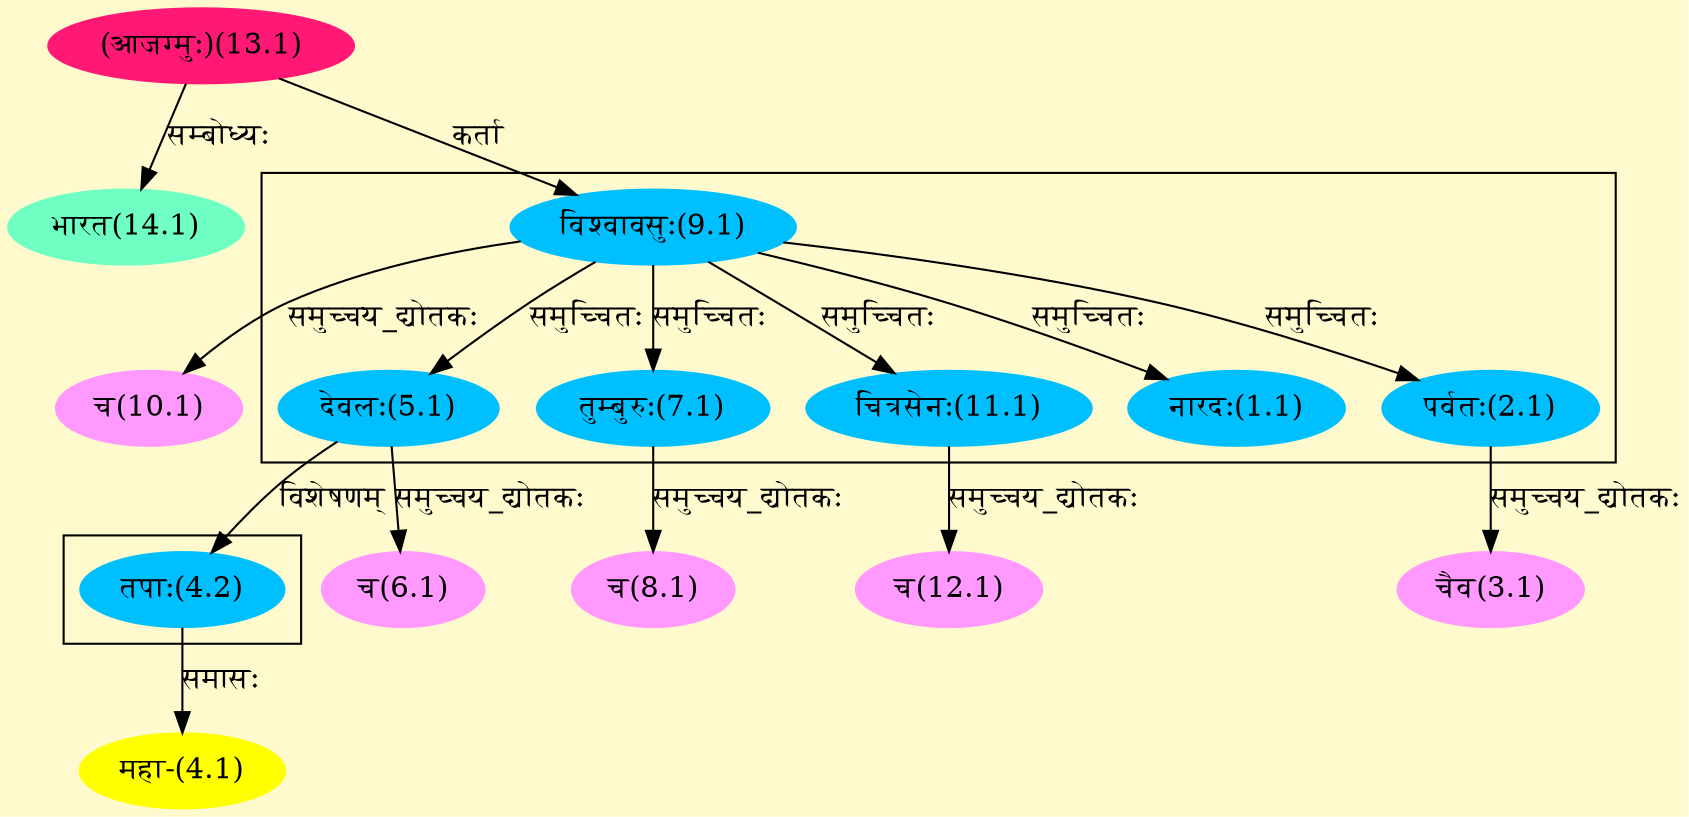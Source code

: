 digraph G{
rankdir=BT;
 compound=true;
 bgcolor="lemonchiffon1";

subgraph cluster_1{
Node1_1 [style=filled, color="#00BFFF" label = "नारदः(1.1)"]
Node9_1 [style=filled, color="#00BFFF" label = "विश्वावसुः(9.1)"]
Node2_1 [style=filled, color="#00BFFF" label = "पर्वतः(2.1)"]
Node5_1 [style=filled, color="#00BFFF" label = "देवलः(5.1)"]
Node7_1 [style=filled, color="#00BFFF" label = "तुम्बुरुः(7.1)"]
Node11_1 [style=filled, color="#00BFFF" label = "चित्रसेनः(11.1)"]

}

subgraph cluster_2{
Node4_2 [style=filled, color="#00BFFF" label = "तपाः(4.2)"]
Node5_1 [style=filled, color="#00BFFF" label = "देवलः(5.1)"]

}
Node3_1 [style=filled, color="#FF99FF" label = "चैव(3.1)"]
Node2_1 [style=filled, color="#00BFFF" label = "पर्वतः(2.1)"]
Node4_1 [style=filled, color="#FFFF00" label = "महा-(4.1)"]
Node4_2 [style=filled, color="#00BFFF" label = "तपाः(4.2)"]
Node6_1 [style=filled, color="#FF99FF" label = "च(6.1)"]
Node5_1 [style=filled, color="#00BFFF" label = "देवलः(5.1)"]
Node8_1 [style=filled, color="#FF99FF" label = "च(8.1)"]
Node7_1 [style=filled, color="#00BFFF" label = "तुम्बुरुः(7.1)"]
Node9_1 [style=filled, color="#00BFFF" label = "विश्वावसुः(9.1)"]
Node13_1 [style=filled, color="#FF1975" label = "(आजग्मुः)(13.1)"]
Node10_1 [style=filled, color="#FF99FF" label = "च(10.1)"]
Node12_1 [style=filled, color="#FF99FF" label = "च(12.1)"]
Node11_1 [style=filled, color="#00BFFF" label = "चित्रसेनः(11.1)"]
Node14_1 [style=filled, color="#6FFFC3" label = "भारत(14.1)"]
/* Start of Relations section */

Node1_1 -> Node9_1 [  label="समुच्चितः"  dir="back" ]
Node2_1 -> Node9_1 [  label="समुच्चितः"  dir="back" ]
Node3_1 -> Node2_1 [  label="समुच्चय_द्योतकः"  dir="back" ]
Node4_1 -> Node4_2 [  label="समासः"  dir="back" ]
Node4_2 -> Node5_1 [  label="विशेषणम्"  dir="back" ]
Node5_1 -> Node9_1 [  label="समुच्चितः"  dir="back" ]
Node6_1 -> Node5_1 [  label="समुच्चय_द्योतकः"  dir="back" ]
Node7_1 -> Node9_1 [  label="समुच्चितः"  dir="back" ]
Node8_1 -> Node7_1 [  label="समुच्चय_द्योतकः"  dir="back" ]
Node9_1 -> Node13_1 [  label="कर्ता"  dir="back" ]
Node10_1 -> Node9_1 [  label="समुच्चय_द्योतकः"  dir="back" ]
Node11_1 -> Node9_1 [  label="समुच्चितः"  dir="back" ]
Node12_1 -> Node11_1 [  label="समुच्चय_द्योतकः"  dir="back" ]
Node14_1 -> Node13_1 [  label="सम्बोध्यः"  dir="back" ]
}
